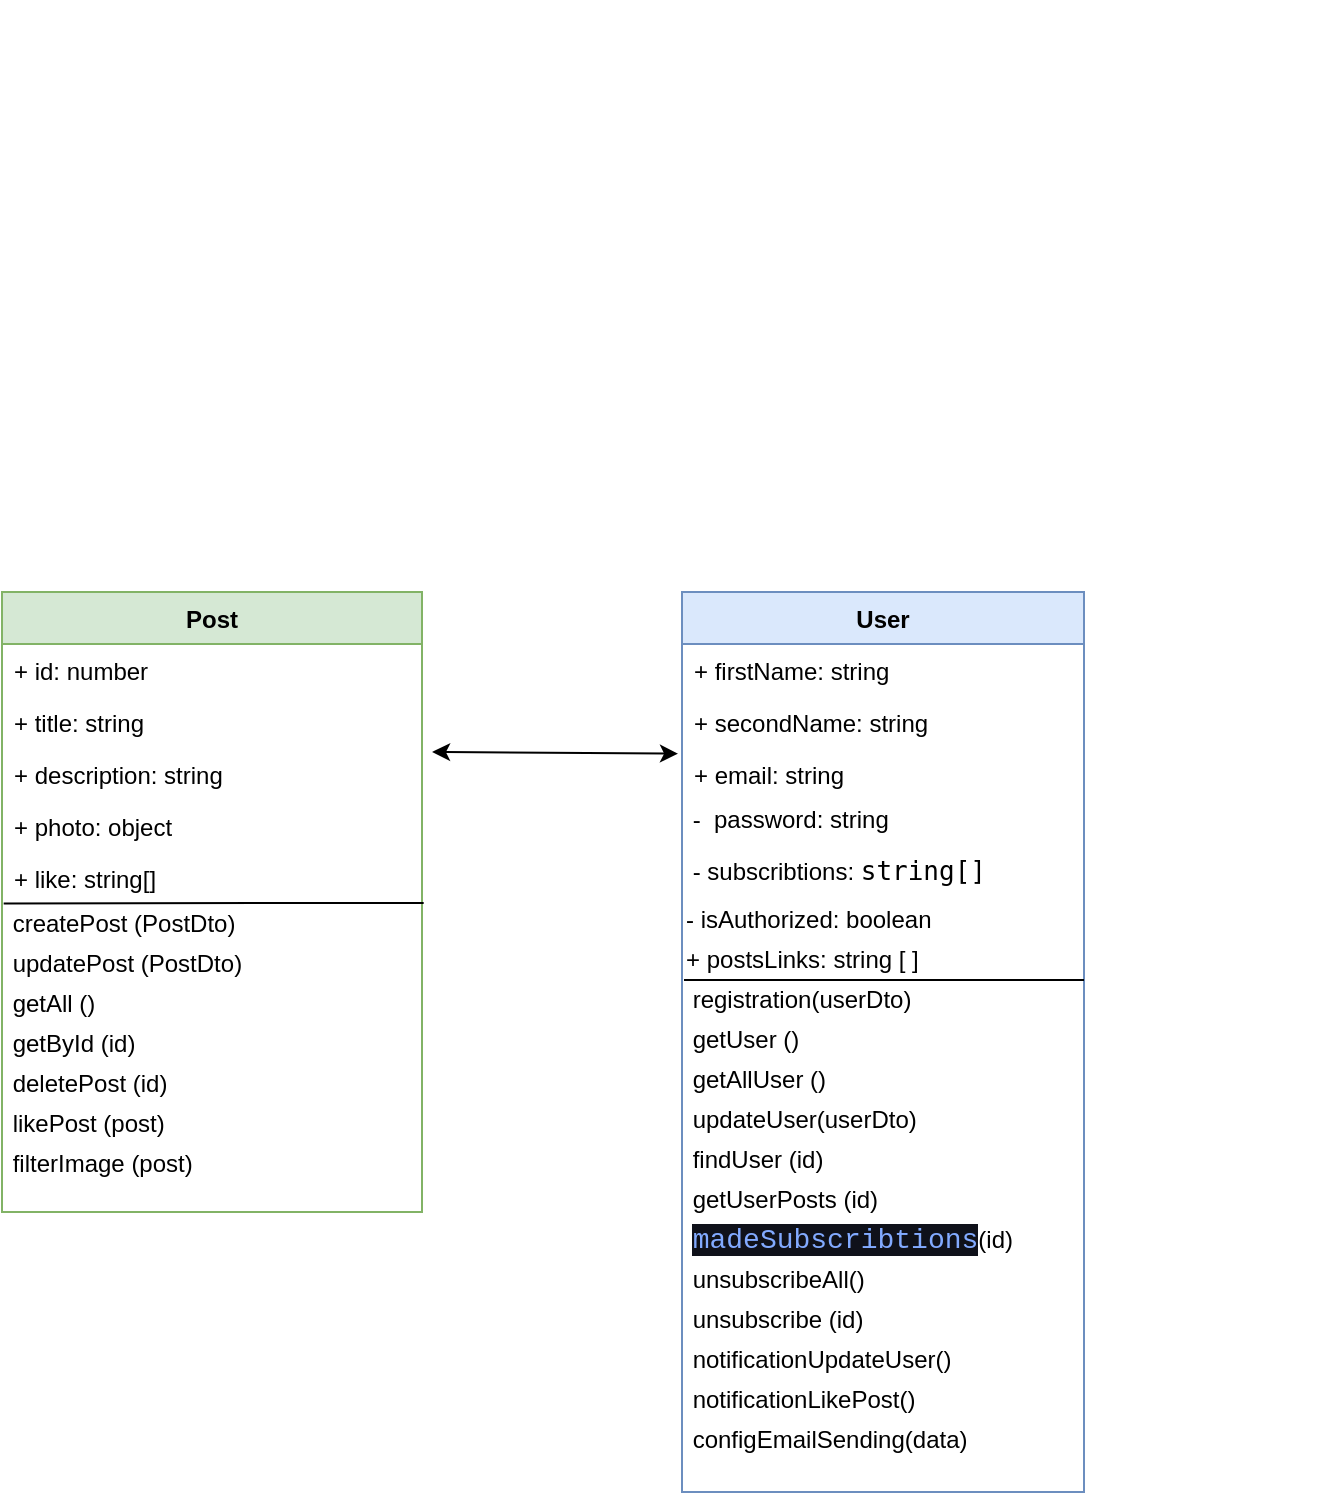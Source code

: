 <mxfile version="16.5.6" type="github">
  <diagram id="C5RBs43oDa-KdzZeNtuy" name="Page-1">
    <mxGraphModel dx="1102" dy="882" grid="1" gridSize="10" guides="1" tooltips="1" connect="1" arrows="1" fold="1" page="1" pageScale="1" pageWidth="827" pageHeight="1169" math="0" shadow="0">
      <root>
        <mxCell id="WIyWlLk6GJQsqaUBKTNV-0" />
        <mxCell id="WIyWlLk6GJQsqaUBKTNV-1" parent="WIyWlLk6GJQsqaUBKTNV-0" />
        <mxCell id="zkfFHV4jXpPFQw0GAbJ--0" value="Post" style="swimlane;fontStyle=1;align=center;verticalAlign=top;childLayout=stackLayout;horizontal=1;startSize=26;horizontalStack=0;resizeParent=1;resizeLast=0;collapsible=1;marginBottom=0;rounded=0;shadow=0;strokeWidth=1;fillColor=#d5e8d4;strokeColor=#82b366;" parent="WIyWlLk6GJQsqaUBKTNV-1" vertex="1">
          <mxGeometry x="80" y="400" width="210" height="310" as="geometry">
            <mxRectangle x="230" y="140" width="160" height="26" as="alternateBounds" />
          </mxGeometry>
        </mxCell>
        <mxCell id="zkfFHV4jXpPFQw0GAbJ--1" value="+ id: number" style="text;align=left;verticalAlign=top;spacingLeft=4;spacingRight=4;overflow=hidden;rotatable=0;points=[[0,0.5],[1,0.5]];portConstraint=eastwest;" parent="zkfFHV4jXpPFQw0GAbJ--0" vertex="1">
          <mxGeometry y="26" width="210" height="26" as="geometry" />
        </mxCell>
        <mxCell id="zkfFHV4jXpPFQw0GAbJ--2" value="+ title: string" style="text;align=left;verticalAlign=top;spacingLeft=4;spacingRight=4;overflow=hidden;rotatable=0;points=[[0,0.5],[1,0.5]];portConstraint=eastwest;rounded=0;shadow=0;html=0;" parent="zkfFHV4jXpPFQw0GAbJ--0" vertex="1">
          <mxGeometry y="52" width="210" height="26" as="geometry" />
        </mxCell>
        <mxCell id="zkfFHV4jXpPFQw0GAbJ--3" value="+ description: string" style="text;align=left;verticalAlign=top;spacingLeft=4;spacingRight=4;overflow=hidden;rotatable=0;points=[[0,0.5],[1,0.5]];portConstraint=eastwest;rounded=0;shadow=0;html=0;" parent="zkfFHV4jXpPFQw0GAbJ--0" vertex="1">
          <mxGeometry y="78" width="210" height="26" as="geometry" />
        </mxCell>
        <mxCell id="TGGtBXSz6WMK7u7tevUp-3" value="+ photo: object" style="text;align=left;verticalAlign=top;spacingLeft=4;spacingRight=4;overflow=hidden;rotatable=0;points=[[0,0.5],[1,0.5]];portConstraint=eastwest;rounded=0;shadow=0;html=0;" parent="zkfFHV4jXpPFQw0GAbJ--0" vertex="1">
          <mxGeometry y="104" width="210" height="26" as="geometry" />
        </mxCell>
        <mxCell id="Zz4eNRGso9lK53Tdf_78-0" value="+ like: string[]" style="text;align=left;verticalAlign=top;spacingLeft=4;spacingRight=4;overflow=hidden;rotatable=0;points=[[0,0.5],[1,0.5]];portConstraint=eastwest;rounded=0;shadow=0;html=0;" parent="zkfFHV4jXpPFQw0GAbJ--0" vertex="1">
          <mxGeometry y="130" width="210" height="26" as="geometry" />
        </mxCell>
        <mxCell id="TGGtBXSz6WMK7u7tevUp-5" value="" style="endArrow=none;html=1;rounded=0;exitX=0.004;exitY=-0.014;exitDx=0;exitDy=0;exitPerimeter=0;entryX=1.004;entryY=-0.028;entryDx=0;entryDy=0;entryPerimeter=0;" parent="zkfFHV4jXpPFQw0GAbJ--0" source="VkD3TOjIiIWvsF4e_gnP-7" target="VkD3TOjIiIWvsF4e_gnP-7" edge="1">
          <mxGeometry width="50" height="50" relative="1" as="geometry">
            <mxPoint x="60" y="180" as="sourcePoint" />
            <mxPoint x="110" y="130" as="targetPoint" />
          </mxGeometry>
        </mxCell>
        <mxCell id="VkD3TOjIiIWvsF4e_gnP-7" value="&amp;nbsp;createPost (PostDto)" style="text;html=1;align=left;verticalAlign=middle;resizable=0;points=[];autosize=1;strokeColor=none;fillColor=none;imageAspect=1;pointerEvents=1;imageHeight=24;" parent="zkfFHV4jXpPFQw0GAbJ--0" vertex="1">
          <mxGeometry y="156" width="210" height="20" as="geometry" />
        </mxCell>
        <mxCell id="RooowFxhHjXUuwGwddAt-10" value="&amp;nbsp;updatePost (PostDto)" style="text;html=1;align=left;verticalAlign=middle;resizable=0;points=[];autosize=1;strokeColor=none;fillColor=none;fontSize=12;fontFamily=Helvetica;fontColor=default;" parent="zkfFHV4jXpPFQw0GAbJ--0" vertex="1">
          <mxGeometry y="176" width="210" height="20" as="geometry" />
        </mxCell>
        <mxCell id="RooowFxhHjXUuwGwddAt-11" value="&amp;nbsp;getAll ()" style="text;html=1;align=left;verticalAlign=middle;resizable=0;points=[];autosize=1;strokeColor=none;fillColor=none;fontSize=12;fontFamily=Helvetica;fontColor=default;" parent="zkfFHV4jXpPFQw0GAbJ--0" vertex="1">
          <mxGeometry y="196" width="210" height="20" as="geometry" />
        </mxCell>
        <mxCell id="o71eLGBOCUW8a8nhn07H-0" value="&amp;nbsp;getById (id)" style="text;html=1;align=left;verticalAlign=middle;resizable=0;points=[];autosize=1;strokeColor=none;fillColor=none;fontSize=12;fontFamily=Helvetica;fontColor=default;" parent="zkfFHV4jXpPFQw0GAbJ--0" vertex="1">
          <mxGeometry y="216" width="210" height="20" as="geometry" />
        </mxCell>
        <mxCell id="RooowFxhHjXUuwGwddAt-12" value="&amp;nbsp;deletePost (id)" style="text;html=1;align=left;verticalAlign=middle;resizable=0;points=[];autosize=1;strokeColor=none;fillColor=none;fontSize=12;fontFamily=Helvetica;fontColor=default;" parent="zkfFHV4jXpPFQw0GAbJ--0" vertex="1">
          <mxGeometry y="236" width="210" height="20" as="geometry" />
        </mxCell>
        <mxCell id="RooowFxhHjXUuwGwddAt-57" value="&amp;nbsp;likePost (post)" style="text;html=1;align=left;verticalAlign=middle;resizable=0;points=[];autosize=1;strokeColor=none;fillColor=none;fontSize=12;fontFamily=Helvetica;fontColor=default;" parent="zkfFHV4jXpPFQw0GAbJ--0" vertex="1">
          <mxGeometry y="256" width="210" height="20" as="geometry" />
        </mxCell>
        <mxCell id="RooowFxhHjXUuwGwddAt-44" value="&amp;nbsp;filterImage (post)" style="text;html=1;align=left;verticalAlign=middle;resizable=0;points=[];autosize=1;strokeColor=none;fillColor=none;fontSize=12;fontFamily=Helvetica;fontColor=default;" parent="zkfFHV4jXpPFQw0GAbJ--0" vertex="1">
          <mxGeometry y="276" width="210" height="20" as="geometry" />
        </mxCell>
        <mxCell id="zkfFHV4jXpPFQw0GAbJ--17" value="User" style="swimlane;fontStyle=1;align=center;verticalAlign=top;childLayout=stackLayout;horizontal=1;startSize=26;horizontalStack=0;resizeParent=1;resizeLast=0;collapsible=1;marginBottom=0;rounded=0;shadow=0;strokeWidth=1;fillColor=#dae8fc;strokeColor=#6c8ebf;" parent="WIyWlLk6GJQsqaUBKTNV-1" vertex="1">
          <mxGeometry x="420" y="400" width="201" height="450" as="geometry">
            <mxRectangle x="458" y="410" width="160" height="26" as="alternateBounds" />
          </mxGeometry>
        </mxCell>
        <mxCell id="zkfFHV4jXpPFQw0GAbJ--18" value="+ firstName: string" style="text;align=left;verticalAlign=top;spacingLeft=4;spacingRight=4;overflow=hidden;rotatable=0;points=[[0,0.5],[1,0.5]];portConstraint=eastwest;" parent="zkfFHV4jXpPFQw0GAbJ--17" vertex="1">
          <mxGeometry y="26" width="201" height="26" as="geometry" />
        </mxCell>
        <mxCell id="zkfFHV4jXpPFQw0GAbJ--19" value="+ secondName: string" style="text;align=left;verticalAlign=top;spacingLeft=4;spacingRight=4;overflow=hidden;rotatable=0;points=[[0,0.5],[1,0.5]];portConstraint=eastwest;rounded=0;shadow=0;html=0;" parent="zkfFHV4jXpPFQw0GAbJ--17" vertex="1">
          <mxGeometry y="52" width="201" height="26" as="geometry" />
        </mxCell>
        <mxCell id="zkfFHV4jXpPFQw0GAbJ--20" value="+ email: string" style="text;align=left;verticalAlign=top;spacingLeft=4;spacingRight=4;overflow=hidden;rotatable=0;points=[[0,0.5],[1,0.5]];portConstraint=eastwest;rounded=0;shadow=0;html=0;" parent="zkfFHV4jXpPFQw0GAbJ--17" vertex="1">
          <mxGeometry y="78" width="201" height="26" as="geometry" />
        </mxCell>
        <mxCell id="VkD3TOjIiIWvsF4e_gnP-5" value="&amp;nbsp;-&amp;nbsp; password: string" style="text;html=1;align=left;verticalAlign=middle;resizable=0;points=[];autosize=1;strokeColor=none;fillColor=none;" parent="zkfFHV4jXpPFQw0GAbJ--17" vertex="1">
          <mxGeometry y="104" width="201" height="20" as="geometry" />
        </mxCell>
        <mxCell id="RooowFxhHjXUuwGwddAt-49" value="&amp;nbsp;- subscribtions:&amp;nbsp;&lt;code class=&quot;ts keyword&quot; style=&quot;line-height: 19.5px ; font-size: 13px ; background: none ; font-family: &amp;#34;consolas&amp;#34; , &amp;#34;courier new&amp;#34; , monospace &amp;#34;important&amp;#34; ; border-radius: 0px ; border: 0px ; float: none ; height: auto ; margin: 0px ; outline: 0px ; overflow: visible ; padding: 0px ; position: static ; vertical-align: baseline ; width: auto ; box-sizing: content-box ; min-height: auto&quot;&gt;string&lt;/code&gt;&lt;code class=&quot;ts plain&quot; style=&quot;line-height: 19.5px ; font-size: 13px ; background: none ; font-family: &amp;#34;consolas&amp;#34; , &amp;#34;courier new&amp;#34; , monospace &amp;#34;important&amp;#34; ; border-radius: 0px ; border: 0px ; float: none ; height: auto ; margin: 0px ; outline: 0px ; overflow: visible ; padding: 0px ; position: static ; vertical-align: baseline ; width: auto ; box-sizing: content-box ; min-height: auto&quot;&gt;[]&lt;/code&gt;" style="text;html=1;align=left;verticalAlign=middle;resizable=0;points=[];autosize=1;strokeColor=none;fillColor=none;fontSize=12;fontFamily=Helvetica;fontColor=default;" parent="zkfFHV4jXpPFQw0GAbJ--17" vertex="1">
          <mxGeometry y="124" width="201" height="30" as="geometry" />
        </mxCell>
        <mxCell id="dDOW9r3W-1tcnNhg9Xf_-0" value="- isAuthorized: boolean" style="text;html=1;align=left;verticalAlign=middle;resizable=0;points=[];autosize=1;strokeColor=none;fillColor=none;" parent="zkfFHV4jXpPFQw0GAbJ--17" vertex="1">
          <mxGeometry y="154" width="201" height="20" as="geometry" />
        </mxCell>
        <mxCell id="TGGtBXSz6WMK7u7tevUp-1" value="+ postsLinks: string [ ]" style="text;html=1;align=left;verticalAlign=middle;resizable=0;points=[];autosize=1;strokeColor=none;fillColor=none;" parent="zkfFHV4jXpPFQw0GAbJ--17" vertex="1">
          <mxGeometry y="174" width="201" height="20" as="geometry" />
        </mxCell>
        <mxCell id="UMS8t8QA4n5wMa-PVBVG-1" value="&amp;nbsp;registration(userDto)" style="text;html=1;align=left;verticalAlign=middle;resizable=0;points=[];autosize=1;strokeColor=none;fillColor=none;fontSize=12;fontFamily=Helvetica;fontColor=default;" parent="zkfFHV4jXpPFQw0GAbJ--17" vertex="1">
          <mxGeometry y="194" width="201" height="20" as="geometry" />
        </mxCell>
        <mxCell id="RooowFxhHjXUuwGwddAt-14" value="&amp;nbsp;getUser ()" style="text;html=1;align=left;verticalAlign=middle;resizable=0;points=[];autosize=1;strokeColor=none;fillColor=none;fontSize=12;fontFamily=Helvetica;fontColor=default;" parent="zkfFHV4jXpPFQw0GAbJ--17" vertex="1">
          <mxGeometry y="214" width="201" height="20" as="geometry" />
        </mxCell>
        <mxCell id="HDhL_3LAzge0yA-OyRE_-1" value="&amp;nbsp;getAllUser ()" style="text;html=1;align=left;verticalAlign=middle;resizable=0;points=[];autosize=1;strokeColor=none;fillColor=none;fontSize=12;fontFamily=Helvetica;fontColor=default;" parent="zkfFHV4jXpPFQw0GAbJ--17" vertex="1">
          <mxGeometry y="234" width="201" height="20" as="geometry" />
        </mxCell>
        <mxCell id="RooowFxhHjXUuwGwddAt-15" value="&amp;nbsp;updateUser(userDto)" style="text;html=1;align=left;verticalAlign=middle;resizable=0;points=[];autosize=1;strokeColor=none;fillColor=none;fontSize=12;fontFamily=Helvetica;fontColor=default;" parent="zkfFHV4jXpPFQw0GAbJ--17" vertex="1">
          <mxGeometry y="254" width="201" height="20" as="geometry" />
        </mxCell>
        <mxCell id="RooowFxhHjXUuwGwddAt-42" value="&amp;nbsp;findUser (id)" style="text;html=1;align=left;verticalAlign=middle;resizable=0;points=[];autosize=1;strokeColor=none;fillColor=none;fontSize=12;fontFamily=Helvetica;fontColor=default;" parent="zkfFHV4jXpPFQw0GAbJ--17" vertex="1">
          <mxGeometry y="274" width="201" height="20" as="geometry" />
        </mxCell>
        <mxCell id="RooowFxhHjXUuwGwddAt-43" value="&amp;nbsp;getUserPosts (id)" style="text;html=1;align=left;verticalAlign=middle;resizable=0;points=[];autosize=1;strokeColor=none;fillColor=none;fontSize=12;fontFamily=Helvetica;fontColor=default;" parent="zkfFHV4jXpPFQw0GAbJ--17" vertex="1">
          <mxGeometry y="294" width="201" height="20" as="geometry" />
        </mxCell>
        <mxCell id="RooowFxhHjXUuwGwddAt-27" value="&lt;font color=&quot;#000000&quot;&gt;&amp;nbsp;&lt;/font&gt;&lt;span style=&quot;color: rgb(130 , 170 , 255) ; background-color: rgb(15 , 17 , 26) ; font-family: &amp;#34;consolas&amp;#34; , &amp;#34;courier new&amp;#34; , monospace ; font-size: 14px&quot;&gt;madeSubscribtions&lt;/span&gt;&lt;span style=&quot;color: rgb(0 , 0 , 0)&quot;&gt;(id)&lt;/span&gt;" style="text;html=1;align=left;verticalAlign=middle;resizable=0;points=[];autosize=1;strokeColor=none;fillColor=none;fontColor=#FFFFFF;" parent="zkfFHV4jXpPFQw0GAbJ--17" vertex="1">
          <mxGeometry y="314" width="201" height="20" as="geometry" />
        </mxCell>
        <mxCell id="RooowFxhHjXUuwGwddAt-28" value="&amp;nbsp;unsubscribeAll()" style="text;html=1;align=left;verticalAlign=middle;resizable=0;points=[];autosize=1;strokeColor=none;fillColor=none;fontSize=12;fontFamily=Helvetica;fontColor=default;" parent="zkfFHV4jXpPFQw0GAbJ--17" vertex="1">
          <mxGeometry y="334" width="201" height="20" as="geometry" />
        </mxCell>
        <mxCell id="RooowFxhHjXUuwGwddAt-29" value="&amp;nbsp;unsubscribe (id)" style="text;html=1;align=left;verticalAlign=middle;resizable=0;points=[];autosize=1;strokeColor=none;fillColor=none;fontSize=12;fontFamily=Helvetica;fontColor=default;" parent="zkfFHV4jXpPFQw0GAbJ--17" vertex="1">
          <mxGeometry y="354" width="201" height="20" as="geometry" />
        </mxCell>
        <mxCell id="RooowFxhHjXUuwGwddAt-30" value="&amp;nbsp;notificationUpdateUser()" style="text;html=1;align=left;verticalAlign=middle;resizable=0;points=[];autosize=1;strokeColor=none;fillColor=none;fontSize=12;fontFamily=Helvetica;fontColor=default;" parent="zkfFHV4jXpPFQw0GAbJ--17" vertex="1">
          <mxGeometry y="374" width="201" height="20" as="geometry" />
        </mxCell>
        <mxCell id="RooowFxhHjXUuwGwddAt-47" value="&amp;nbsp;notificationLikePost()" style="text;html=1;align=left;verticalAlign=middle;resizable=0;points=[];autosize=1;strokeColor=none;fillColor=none;fontSize=12;fontFamily=Helvetica;fontColor=default;" parent="zkfFHV4jXpPFQw0GAbJ--17" vertex="1">
          <mxGeometry y="394" width="201" height="20" as="geometry" />
        </mxCell>
        <mxCell id="RooowFxhHjXUuwGwddAt-33" value="&amp;nbsp;configEmailSending(data)" style="text;html=1;align=left;verticalAlign=middle;resizable=0;points=[];autosize=1;strokeColor=none;fillColor=none;fontSize=12;fontFamily=Helvetica;fontColor=default;" parent="zkfFHV4jXpPFQw0GAbJ--17" vertex="1">
          <mxGeometry y="414" width="201" height="20" as="geometry" />
        </mxCell>
        <mxCell id="dDOW9r3W-1tcnNhg9Xf_-2" value="" style="endArrow=none;html=1;rounded=0;" parent="zkfFHV4jXpPFQw0GAbJ--17" edge="1">
          <mxGeometry width="50" height="50" relative="1" as="geometry">
            <mxPoint x="1" y="194" as="sourcePoint" />
            <mxPoint x="201" y="194" as="targetPoint" />
          </mxGeometry>
        </mxCell>
        <mxCell id="VkD3TOjIiIWvsF4e_gnP-6" value="&lt;span style=&quot;color: rgba(0 , 0 , 0 , 0) ; font-family: monospace ; font-size: 0px&quot;&gt;%3CmxGraphModel%3E%3Croot%3E%3CmxCell%20id%3D%220%22%2F%3E%3CmxCell%20id%3D%221%22%20parent%3D%220%22%2F%3E%3CmxCell%20id%3D%222%22%20value%3D%22createPost(title%2Cdesc%2Cphoto)%22%20style%3D%22text%3Bhtml%3D1%3Balign%3Dcenter%3BverticalAlign%3Dmiddle%3Bresizable%3D0%3Bpoints%3D%5B%5D%3Bautosize%3D1%3BstrokeColor%3Dnone%3BfillColor%3Dnone%3B%22%20vertex%3D%221%22%20parent%3D%221%22%3E%3CmxGeometry%20x%3D%22458%22%20y%3D%22514%22%20width%3D%22162%22%20height%3D%2220%22%20as%3D%22geometry%22%2F%3E%3C%2FmxCell%3E%3C%2Froot%3E%3C%2FmxGraphModel%3E&lt;/span&gt;&lt;span style=&quot;color: rgba(0 , 0 , 0 , 0) ; font-family: monospace ; font-size: 0px&quot;&gt;%3CmxGraphModel%3E%3Croot%3E%3CmxCell%20id%3D%220%22%2F%3E%3CmxCell%20id%3D%221%22%20parent%3D%220%22%2F%3E%3CmxCell%20id%3D%222%22%20value%3D%22createPost(title%2Cdesc%2Cphoto)%22%20style%3D%22text%3Bhtml%3D1%3Balign%3Dcenter%3BverticalAlign%3Dmiddle%3Bresizable%3D0%3Bpoints%3D%5B%5D%3Bautosize%3D1%3BstrokeColor%3Dnone%3BfillColor%3Dnone%3B%22%20vertex%3D%221%22%20parent%3D%221%22%3E%3CmxGeometry%20x%3D%22458%22%20y%3D%22514%22%20width%3D%22162%22%20height%3D%2220%22%20as%3D%22geometry%22%2F%3E%3C%2FmxCell%3E%3C%2Froot%3E%3C%2FmxGraphModel%3E&lt;/span&gt;" style="text;html=1;align=center;verticalAlign=middle;resizable=0;points=[];autosize=1;strokeColor=none;fillColor=none;" parent="WIyWlLk6GJQsqaUBKTNV-1" vertex="1">
          <mxGeometry x="409" y="540" width="20" height="20" as="geometry" />
        </mxCell>
        <mxCell id="VkD3TOjIiIWvsF4e_gnP-17" value="1" style="resizable=0;align=right;verticalAlign=bottom;labelBackgroundColor=none;fontSize=12;rotation=25;fontColor=#FFFFFF;" parent="WIyWlLk6GJQsqaUBKTNV-1" connectable="0" vertex="1">
          <mxGeometry x="460" y="233" as="geometry">
            <mxPoint x="-47.333" y="-101.506" as="offset" />
          </mxGeometry>
        </mxCell>
        <mxCell id="VkD3TOjIiIWvsF4e_gnP-19" value="&lt;span style=&quot;color: rgba(0 , 0 , 0 , 0) ; font-family: monospace ; font-size: 0px&quot;&gt;%3CmxGraphModel%3E%3Croot%3E%3CmxCell%20id%3D%220%22%2F%3E%3CmxCell%20id%3D%221%22%20parent%3D%220%22%2F%3E%3CmxCell%20id%3D%222%22%20value%3D%22createPost(title%2Cdesc%2Cphoto)%22%20style%3D%22text%3Bhtml%3D1%3Balign%3Dcenter%3BverticalAlign%3Dmiddle%3Bresizable%3D0%3Bpoints%3D%5B%5D%3Bautosize%3D1%3BstrokeColor%3Dnone%3BfillColor%3Dnone%3B%22%20vertex%3D%221%22%20parent%3D%221%22%3E%3CmxGeometry%20x%3D%22458%22%20y%3D%22514%22%20width%3D%22162%22%20height%3D%2220%22%20as%3D%22geometry%22%2F%3E%3C%2FmxCell%3E%3C%2Froot%3E%3C%2FmxGraphModel%3E&lt;/span&gt;&lt;span style=&quot;color: rgba(0 , 0 , 0 , 0) ; font-family: monospace ; font-size: 0px&quot;&gt;%3CmxGraphModel%3E%3Croot%3E%3CmxCell%20id%3D%220%22%2F%3E%3CmxCell%20id%3D%221%22%20parent%3D%220%22%2F%3E%3CmxCell%20id%3D%222%22%20value%3D%22createPost(title%2Cdesc%2Cphoto)%22%20style%3D%22text%3Bhtml%3D1%3Balign%3Dcenter%3BverticalAlign%3Dmiddle%3Bresizable%3D0%3Bpoints%3D%5B%5D%3Bautosize%3D1%3BstrokeColor%3Dnone%3BfillColor%3Dnone%3B%22%20vertex%3D%221%22%20parent%3D%221%22%3E%3CmxGeometry%20x%3D%22458%22%20y%3D%22514%22%20width%3D%22162%22%20height%3D%2220%22%20as%3D%22geometry%22%2F%3E%3C%2FmxCell%3E%3C%2Froot%3E%3C%2FmxGraphModel%3E&lt;/span&gt;" style="text;html=1;align=center;verticalAlign=middle;resizable=0;points=[];autosize=1;strokeColor=none;fillColor=none;" parent="WIyWlLk6GJQsqaUBKTNV-1" vertex="1">
          <mxGeometry x="499" y="300" width="20" height="20" as="geometry" />
        </mxCell>
        <mxCell id="VkD3TOjIiIWvsF4e_gnP-31" value="1" style="resizable=0;align=right;verticalAlign=bottom;labelBackgroundColor=none;fontSize=12;rotation=25;fontColor=#FFFFFF;" parent="WIyWlLk6GJQsqaUBKTNV-1" connectable="0" vertex="1">
          <mxGeometry x="737" y="473" as="geometry">
            <mxPoint x="-47.333" y="-101.506" as="offset" />
          </mxGeometry>
        </mxCell>
        <mxCell id="HDhL_3LAzge0yA-OyRE_-0" value="" style="endArrow=classic;startArrow=classic;html=1;rounded=0;fontFamily=Helvetica;fontSize=12;fontColor=default;exitX=1.024;exitY=0.077;exitDx=0;exitDy=0;exitPerimeter=0;entryX=-0.01;entryY=0.109;entryDx=0;entryDy=0;entryPerimeter=0;" parent="WIyWlLk6GJQsqaUBKTNV-1" source="zkfFHV4jXpPFQw0GAbJ--3" target="zkfFHV4jXpPFQw0GAbJ--20" edge="1">
          <mxGeometry width="50" height="50" relative="1" as="geometry">
            <mxPoint x="210" y="480.002" as="sourcePoint" />
            <mxPoint x="280" y="480" as="targetPoint" />
          </mxGeometry>
        </mxCell>
      </root>
    </mxGraphModel>
  </diagram>
</mxfile>
